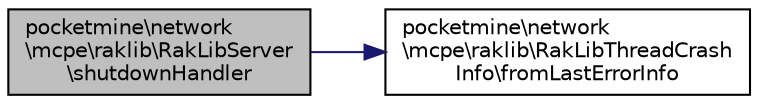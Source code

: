 digraph "pocketmine\network\mcpe\raklib\RakLibServer\shutdownHandler"
{
 // INTERACTIVE_SVG=YES
 // LATEX_PDF_SIZE
  edge [fontname="Helvetica",fontsize="10",labelfontname="Helvetica",labelfontsize="10"];
  node [fontname="Helvetica",fontsize="10",shape=record];
  rankdir="LR";
  Node1 [label="pocketmine\\network\l\\mcpe\\raklib\\RakLibServer\l\\shutdownHandler",height=0.2,width=0.4,color="black", fillcolor="grey75", style="filled", fontcolor="black",tooltip=" "];
  Node1 -> Node2 [color="midnightblue",fontsize="10",style="solid",fontname="Helvetica"];
  Node2 [label="pocketmine\\network\l\\mcpe\\raklib\\RakLibThreadCrash\lInfo\\fromLastErrorInfo",height=0.2,width=0.4,color="black", fillcolor="white", style="filled",URL="$d3/dd3/classpocketmine_1_1network_1_1mcpe_1_1raklib_1_1_rak_lib_thread_crash_info.html#a9a0202633dbd90db46c344f35ffc6c78",tooltip=" "];
}
